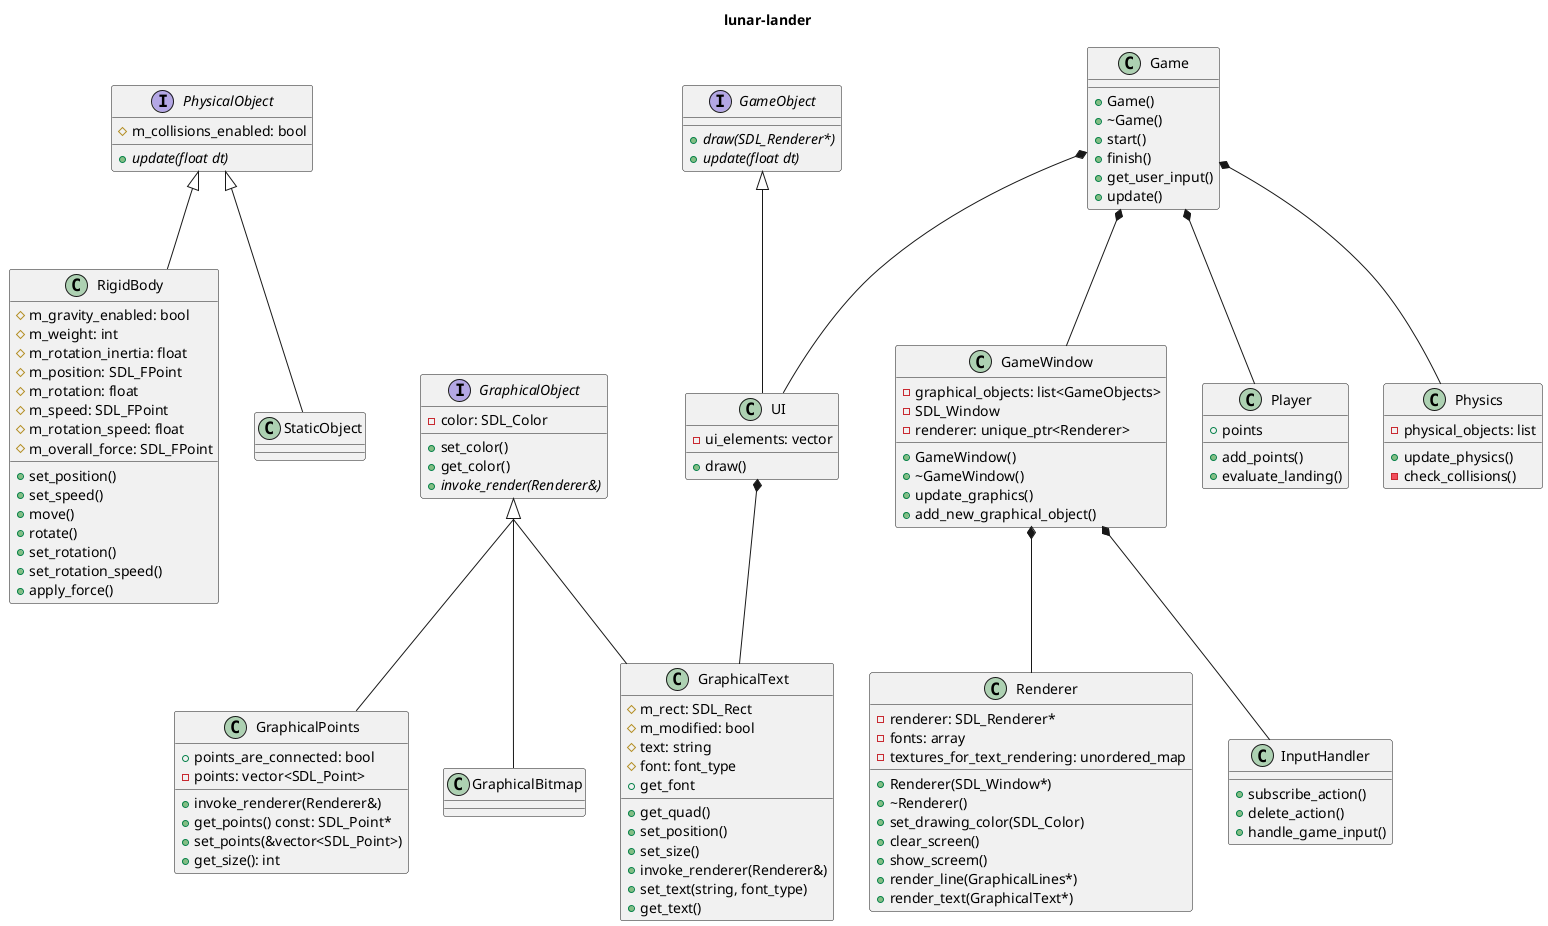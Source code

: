 @startuml lunar-lander
skinparam groupInheritance 3
title lunar-lander

Interface PhysicalObject{
    #m_collisions_enabled: bool
    +{abstract}update(float dt)
}

class RigidBody{
    #m_gravity_enabled: bool
    #m_weight: int
    #m_rotation_inertia: float
    #m_position: SDL_FPoint
    #m_rotation: float
    #m_speed: SDL_FPoint
    #m_rotation_speed: float
    #m_overall_force: SDL_FPoint
    +set_position()
    +set_speed()
    +move()
    +rotate()
    +set_rotation()
    +set_rotation_speed()
    +apply_force()
}

class StaticObject{

}

interface GraphicalObject{
    -color: SDL_Color
    +set_color()
    +get_color()
    +{abstract} invoke_render(Renderer&)
}

class GraphicalPoints{
    +points_are_connected: bool
    +invoke_renderer(Renderer&)
    +get_points() const: SDL_Point*
    +set_points(&vector<SDL_Point>)
    +get_size(): int
    -points: vector<SDL_Point>

}

class GraphicalText{
    #m_rect: SDL_Rect
    #m_modified: bool
    #text: string
    #font: font_type
    +get_quad()
    +set_position()
    +set_size()
    +invoke_renderer(Renderer&)
    +set_text(string, font_type)
    +get_text()
    +get_font
}

class GraphicalBitmap{

}

interface GameObject{
    +{abstract}draw(SDL_Renderer*)
    +{abstract}update(float dt)
}

class Game{
    +Game()
    +~Game()
    +start()
    +finish()
    +get_user_input()
    +update()
}

class GameWindow{
    +GameWindow()
    +~GameWindow()
    -graphical_objects: list<GameObjects>
    -SDL_Window
    -renderer: unique_ptr<Renderer>
    +update_graphics()
    +add_new_graphical_object()
    
}

class Renderer{
    +Renderer(SDL_Window*)
    +~Renderer()
    +set_drawing_color(SDL_Color)
    +clear_screen()
    +show_screem()
    +render_line(GraphicalLines*)
    +render_text(GraphicalText*)
    -renderer: SDL_Renderer*
    -fonts: array
    -textures_for_text_rendering: unordered_map
}

class InputHandler{
    +subscribe_action()
    +delete_action()
    +handle_game_input()
}

class Player{
    +points
    +add_points()
    +evaluate_landing()
}

class Physics{
    -physical_objects: list
    +update_physics()
    -check_collisions()
}

class UI{
    +draw()
    -ui_elements: vector
}

Game *-- Physics
Game *-- Player
Game *-- GameWindow
Game *-- UI
GameWindow *-down- Renderer
GameWindow *-- InputHandler

PhysicalObject <|-- RigidBody
PhysicalObject <|-- StaticObject

GraphicalObject <|.. GraphicalPoints
GraphicalObject <|.. GraphicalText
GraphicalObject <|.. GraphicalBitmap

GameObject <|-- UI
UI *-- GraphicalText
